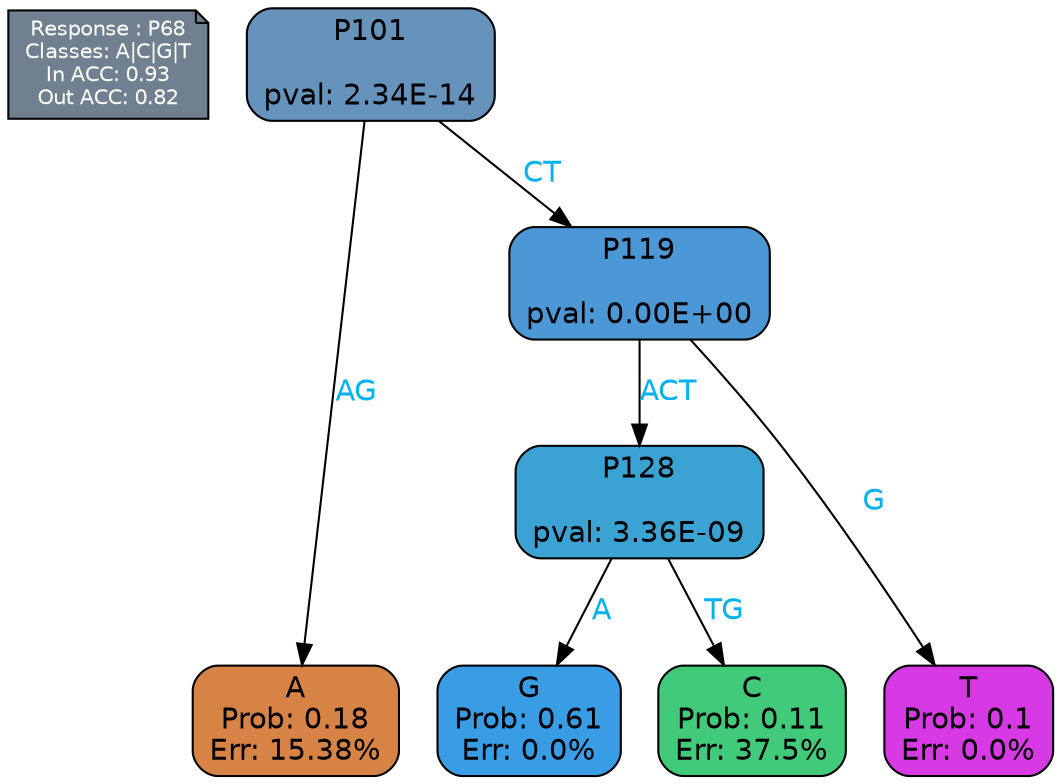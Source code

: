 digraph Tree {
node [shape=box, style="filled, rounded", color="black", fontname=helvetica] ;
graph [ranksep=equally, splines=polylines, bgcolor=transparent, dpi=600] ;
edge [fontname=helvetica] ;
LEGEND [label="Response : P68
Classes: A|C|G|T
In ACC: 0.93
Out ACC: 0.82
",shape=note,align=left,style=filled,fillcolor="slategray",fontcolor="white",fontsize=10];1 [label="P101

pval: 2.34E-14", fillcolor="#6693bc"] ;
2 [label="A
Prob: 0.18
Err: 15.38%", fillcolor="#d78346"] ;
3 [label="P119

pval: 0.00E+00", fillcolor="#4c97d6"] ;
4 [label="P128

pval: 3.36E-09", fillcolor="#3aa3d4"] ;
5 [label="G
Prob: 0.61
Err: 0.0%", fillcolor="#399de5"] ;
6 [label="C
Prob: 0.11
Err: 37.5%", fillcolor="#41ca79"] ;
7 [label="T
Prob: 0.1
Err: 0.0%", fillcolor="#d739e5"] ;
1 -> 2 [label="AG",fontcolor=deepskyblue2] ;
1 -> 3 [label="CT",fontcolor=deepskyblue2] ;
3 -> 4 [label="ACT",fontcolor=deepskyblue2] ;
3 -> 7 [label="G",fontcolor=deepskyblue2] ;
4 -> 5 [label="A",fontcolor=deepskyblue2] ;
4 -> 6 [label="TG",fontcolor=deepskyblue2] ;
{rank = same; 2;5;6;7;}{rank = same; LEGEND;1;}}